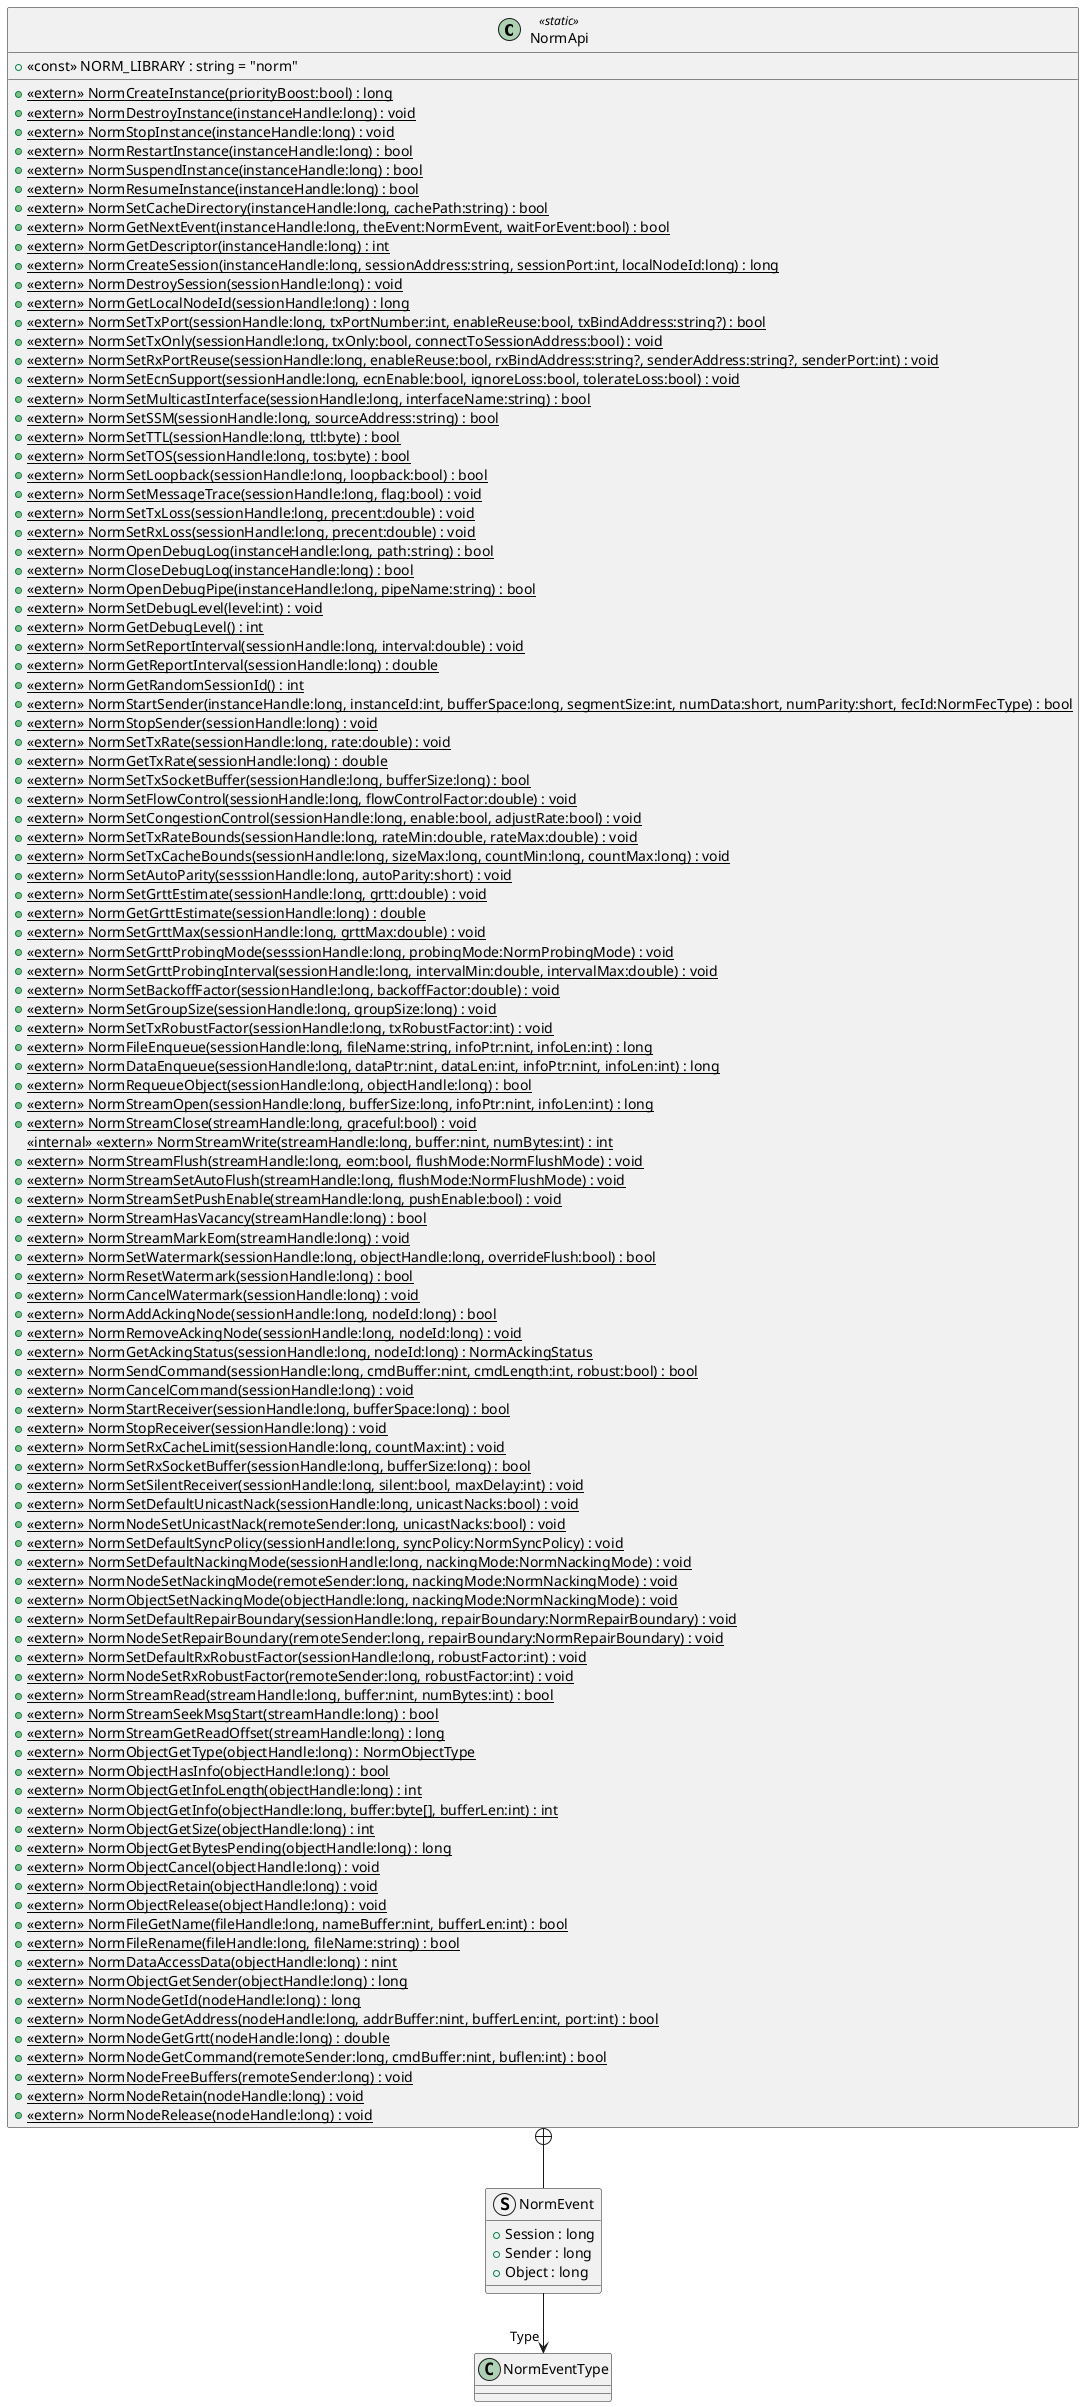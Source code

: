 @startuml
class NormApi <<static>> {
    + <<const>> NORM_LIBRARY : string = "norm"
    + {static} <<extern>> NormCreateInstance(priorityBoost:bool) : long
    + {static} <<extern>> NormDestroyInstance(instanceHandle:long) : void
    + {static} <<extern>> NormStopInstance(instanceHandle:long) : void
    + {static} <<extern>> NormRestartInstance(instanceHandle:long) : bool
    + {static} <<extern>> NormSuspendInstance(instanceHandle:long) : bool
    + {static} <<extern>> NormResumeInstance(instanceHandle:long) : bool
    + {static} <<extern>> NormSetCacheDirectory(instanceHandle:long, cachePath:string) : bool
    + {static} <<extern>> NormGetNextEvent(instanceHandle:long, theEvent:NormEvent, waitForEvent:bool) : bool
    + {static} <<extern>> NormGetDescriptor(instanceHandle:long) : int
    + {static} <<extern>> NormCreateSession(instanceHandle:long, sessionAddress:string, sessionPort:int, localNodeId:long) : long
    + {static} <<extern>> NormDestroySession(sessionHandle:long) : void
    + {static} <<extern>> NormGetLocalNodeId(sessionHandle:long) : long
    + {static} <<extern>> NormSetTxPort(sessionHandle:long, txPortNumber:int, enableReuse:bool, txBindAddress:string?) : bool
    + {static} <<extern>> NormSetTxOnly(sessionHandle:long, txOnly:bool, connectToSessionAddress:bool) : void
    + {static} <<extern>> NormSetRxPortReuse(sessionHandle:long, enableReuse:bool, rxBindAddress:string?, senderAddress:string?, senderPort:int) : void
    + {static} <<extern>> NormSetEcnSupport(sessionHandle:long, ecnEnable:bool, ignoreLoss:bool, tolerateLoss:bool) : void
    + {static} <<extern>> NormSetMulticastInterface(sessionHandle:long, interfaceName:string) : bool
    + {static} <<extern>> NormSetSSM(sessionHandle:long, sourceAddress:string) : bool
    + {static} <<extern>> NormSetTTL(sessionHandle:long, ttl:byte) : bool
    + {static} <<extern>> NormSetTOS(sessionHandle:long, tos:byte) : bool
    + {static} <<extern>> NormSetLoopback(sessionHandle:long, loopback:bool) : bool
    + {static} <<extern>> NormSetMessageTrace(sessionHandle:long, flag:bool) : void
    + {static} <<extern>> NormSetTxLoss(sessionHandle:long, precent:double) : void
    + {static} <<extern>> NormSetRxLoss(sessionHandle:long, precent:double) : void
    + {static} <<extern>> NormOpenDebugLog(instanceHandle:long, path:string) : bool
    + {static} <<extern>> NormCloseDebugLog(instanceHandle:long) : bool
    + {static} <<extern>> NormOpenDebugPipe(instanceHandle:long, pipeName:string) : bool
    + {static} <<extern>> NormSetDebugLevel(level:int) : void
    + {static} <<extern>> NormGetDebugLevel() : int
    + {static} <<extern>> NormSetReportInterval(sessionHandle:long, interval:double) : void
    + {static} <<extern>> NormGetReportInterval(sessionHandle:long) : double
    + {static} <<extern>> NormGetRandomSessionId() : int
    + {static} <<extern>> NormStartSender(instanceHandle:long, instanceId:int, bufferSpace:long, segmentSize:int, numData:short, numParity:short, fecId:NormFecType) : bool
    + {static} <<extern>> NormStopSender(sessionHandle:long) : void
    + {static} <<extern>> NormSetTxRate(sessionHandle:long, rate:double) : void
    + {static} <<extern>> NormGetTxRate(sessionHandle:long) : double
    + {static} <<extern>> NormSetTxSocketBuffer(sessionHandle:long, bufferSize:long) : bool
    + {static} <<extern>> NormSetFlowControl(sessionHandle:long, flowControlFactor:double) : void
    + {static} <<extern>> NormSetCongestionControl(sessionHandle:long, enable:bool, adjustRate:bool) : void
    + {static} <<extern>> NormSetTxRateBounds(sessionHandle:long, rateMin:double, rateMax:double) : void
    + {static} <<extern>> NormSetTxCacheBounds(sessionHandle:long, sizeMax:long, countMin:long, countMax:long) : void
    + {static} <<extern>> NormSetAutoParity(sesssionHandle:long, autoParity:short) : void
    + {static} <<extern>> NormSetGrttEstimate(sessionHandle:long, grtt:double) : void
    + {static} <<extern>> NormGetGrttEstimate(sessionHandle:long) : double
    + {static} <<extern>> NormSetGrttMax(sessionHandle:long, grttMax:double) : void
    + {static} <<extern>> NormSetGrttProbingMode(sesssionHandle:long, probingMode:NormProbingMode) : void
    + {static} <<extern>> NormSetGrttProbingInterval(sessionHandle:long, intervalMin:double, intervalMax:double) : void
    + {static} <<extern>> NormSetBackoffFactor(sessionHandle:long, backoffFactor:double) : void
    + {static} <<extern>> NormSetGroupSize(sessionHandle:long, groupSize:long) : void
    + {static} <<extern>> NormSetTxRobustFactor(sessionHandle:long, txRobustFactor:int) : void
    + {static} <<extern>> NormFileEnqueue(sessionHandle:long, fileName:string, infoPtr:nint, infoLen:int) : long
    + {static} <<extern>> NormDataEnqueue(sessionHandle:long, dataPtr:nint, dataLen:int, infoPtr:nint, infoLen:int) : long
    + {static} <<extern>> NormRequeueObject(sessionHandle:long, objectHandle:long) : bool
    + {static} <<extern>> NormStreamOpen(sessionHandle:long, bufferSize:long, infoPtr:nint, infoLen:int) : long
    + {static} <<extern>> NormStreamClose(streamHandle:long, graceful:bool) : void
    <<internal>> {static} <<extern>> NormStreamWrite(streamHandle:long, buffer:nint, numBytes:int) : int
    + {static} <<extern>> NormStreamFlush(streamHandle:long, eom:bool, flushMode:NormFlushMode) : void
    + {static} <<extern>> NormStreamSetAutoFlush(streamHandle:long, flushMode:NormFlushMode) : void
    + {static} <<extern>> NormStreamSetPushEnable(streamHandle:long, pushEnable:bool) : void
    + {static} <<extern>> NormStreamHasVacancy(streamHandle:long) : bool
    + {static} <<extern>> NormStreamMarkEom(streamHandle:long) : void
    + {static} <<extern>> NormSetWatermark(sessionHandle:long, objectHandle:long, overrideFlush:bool) : bool
    + {static} <<extern>> NormResetWatermark(sessionHandle:long) : bool
    + {static} <<extern>> NormCancelWatermark(sessionHandle:long) : void
    + {static} <<extern>> NormAddAckingNode(sessionHandle:long, nodeId:long) : bool
    + {static} <<extern>> NormRemoveAckingNode(sessionHandle:long, nodeId:long) : void
    + {static} <<extern>> NormGetAckingStatus(sessionHandle:long, nodeId:long) : NormAckingStatus
    + {static} <<extern>> NormSendCommand(sessionHandle:long, cmdBuffer:nint, cmdLength:int, robust:bool) : bool
    + {static} <<extern>> NormCancelCommand(sessionHandle:long) : void
    + {static} <<extern>> NormStartReceiver(sessionHandle:long, bufferSpace:long) : bool
    + {static} <<extern>> NormStopReceiver(sessionHandle:long) : void
    + {static} <<extern>> NormSetRxCacheLimit(sessionHandle:long, countMax:int) : void
    + {static} <<extern>> NormSetRxSocketBuffer(sessionHandle:long, bufferSize:long) : bool
    + {static} <<extern>> NormSetSilentReceiver(sessionHandle:long, silent:bool, maxDelay:int) : void
    + {static} <<extern>> NormSetDefaultUnicastNack(sessionHandle:long, unicastNacks:bool) : void
    + {static} <<extern>> NormNodeSetUnicastNack(remoteSender:long, unicastNacks:bool) : void
    + {static} <<extern>> NormSetDefaultSyncPolicy(sessionHandle:long, syncPolicy:NormSyncPolicy) : void
    + {static} <<extern>> NormSetDefaultNackingMode(sessionHandle:long, nackingMode:NormNackingMode) : void
    + {static} <<extern>> NormNodeSetNackingMode(remoteSender:long, nackingMode:NormNackingMode) : void
    + {static} <<extern>> NormObjectSetNackingMode(objectHandle:long, nackingMode:NormNackingMode) : void
    + {static} <<extern>> NormSetDefaultRepairBoundary(sessionHandle:long, repairBoundary:NormRepairBoundary) : void
    + {static} <<extern>> NormNodeSetRepairBoundary(remoteSender:long, repairBoundary:NormRepairBoundary) : void
    + {static} <<extern>> NormSetDefaultRxRobustFactor(sessionHandle:long, robustFactor:int) : void
    + {static} <<extern>> NormNodeSetRxRobustFactor(remoteSender:long, robustFactor:int) : void
    + {static} <<extern>> NormStreamRead(streamHandle:long, buffer:nint, numBytes:int) : bool
    + {static} <<extern>> NormStreamSeekMsgStart(streamHandle:long) : bool
    + {static} <<extern>> NormStreamGetReadOffset(streamHandle:long) : long
    + {static} <<extern>> NormObjectGetType(objectHandle:long) : NormObjectType
    + {static} <<extern>> NormObjectHasInfo(objectHandle:long) : bool
    + {static} <<extern>> NormObjectGetInfoLength(objectHandle:long) : int
    + {static} <<extern>> NormObjectGetInfo(objectHandle:long, buffer:byte[], bufferLen:int) : int
    + {static} <<extern>> NormObjectGetSize(objectHandle:long) : int
    + {static} <<extern>> NormObjectGetBytesPending(objectHandle:long) : long
    + {static} <<extern>> NormObjectCancel(objectHandle:long) : void
    + {static} <<extern>> NormObjectRetain(objectHandle:long) : void
    + {static} <<extern>> NormObjectRelease(objectHandle:long) : void
    + {static} <<extern>> NormFileGetName(fileHandle:long, nameBuffer:nint, bufferLen:int) : bool
    + {static} <<extern>> NormFileRename(fileHandle:long, fileName:string) : bool
    + {static} <<extern>> NormDataAccessData(objectHandle:long) : nint
    + {static} <<extern>> NormObjectGetSender(objectHandle:long) : long
    + {static} <<extern>> NormNodeGetId(nodeHandle:long) : long
    + {static} <<extern>> NormNodeGetAddress(nodeHandle:long, addrBuffer:nint, bufferLen:int, port:int) : bool
    + {static} <<extern>> NormNodeGetGrtt(nodeHandle:long) : double
    + {static} <<extern>> NormNodeGetCommand(remoteSender:long, cmdBuffer:nint, buflen:int) : bool
    + {static} <<extern>> NormNodeFreeBuffers(remoteSender:long) : void
    + {static} <<extern>> NormNodeRetain(nodeHandle:long) : void
    + {static} <<extern>> NormNodeRelease(nodeHandle:long) : void
}
struct NormEvent {
    + Session : long
    + Sender : long
    + Object : long
}
NormApi +-- NormEvent
NormEvent --> "Type" NormEventType
@enduml
